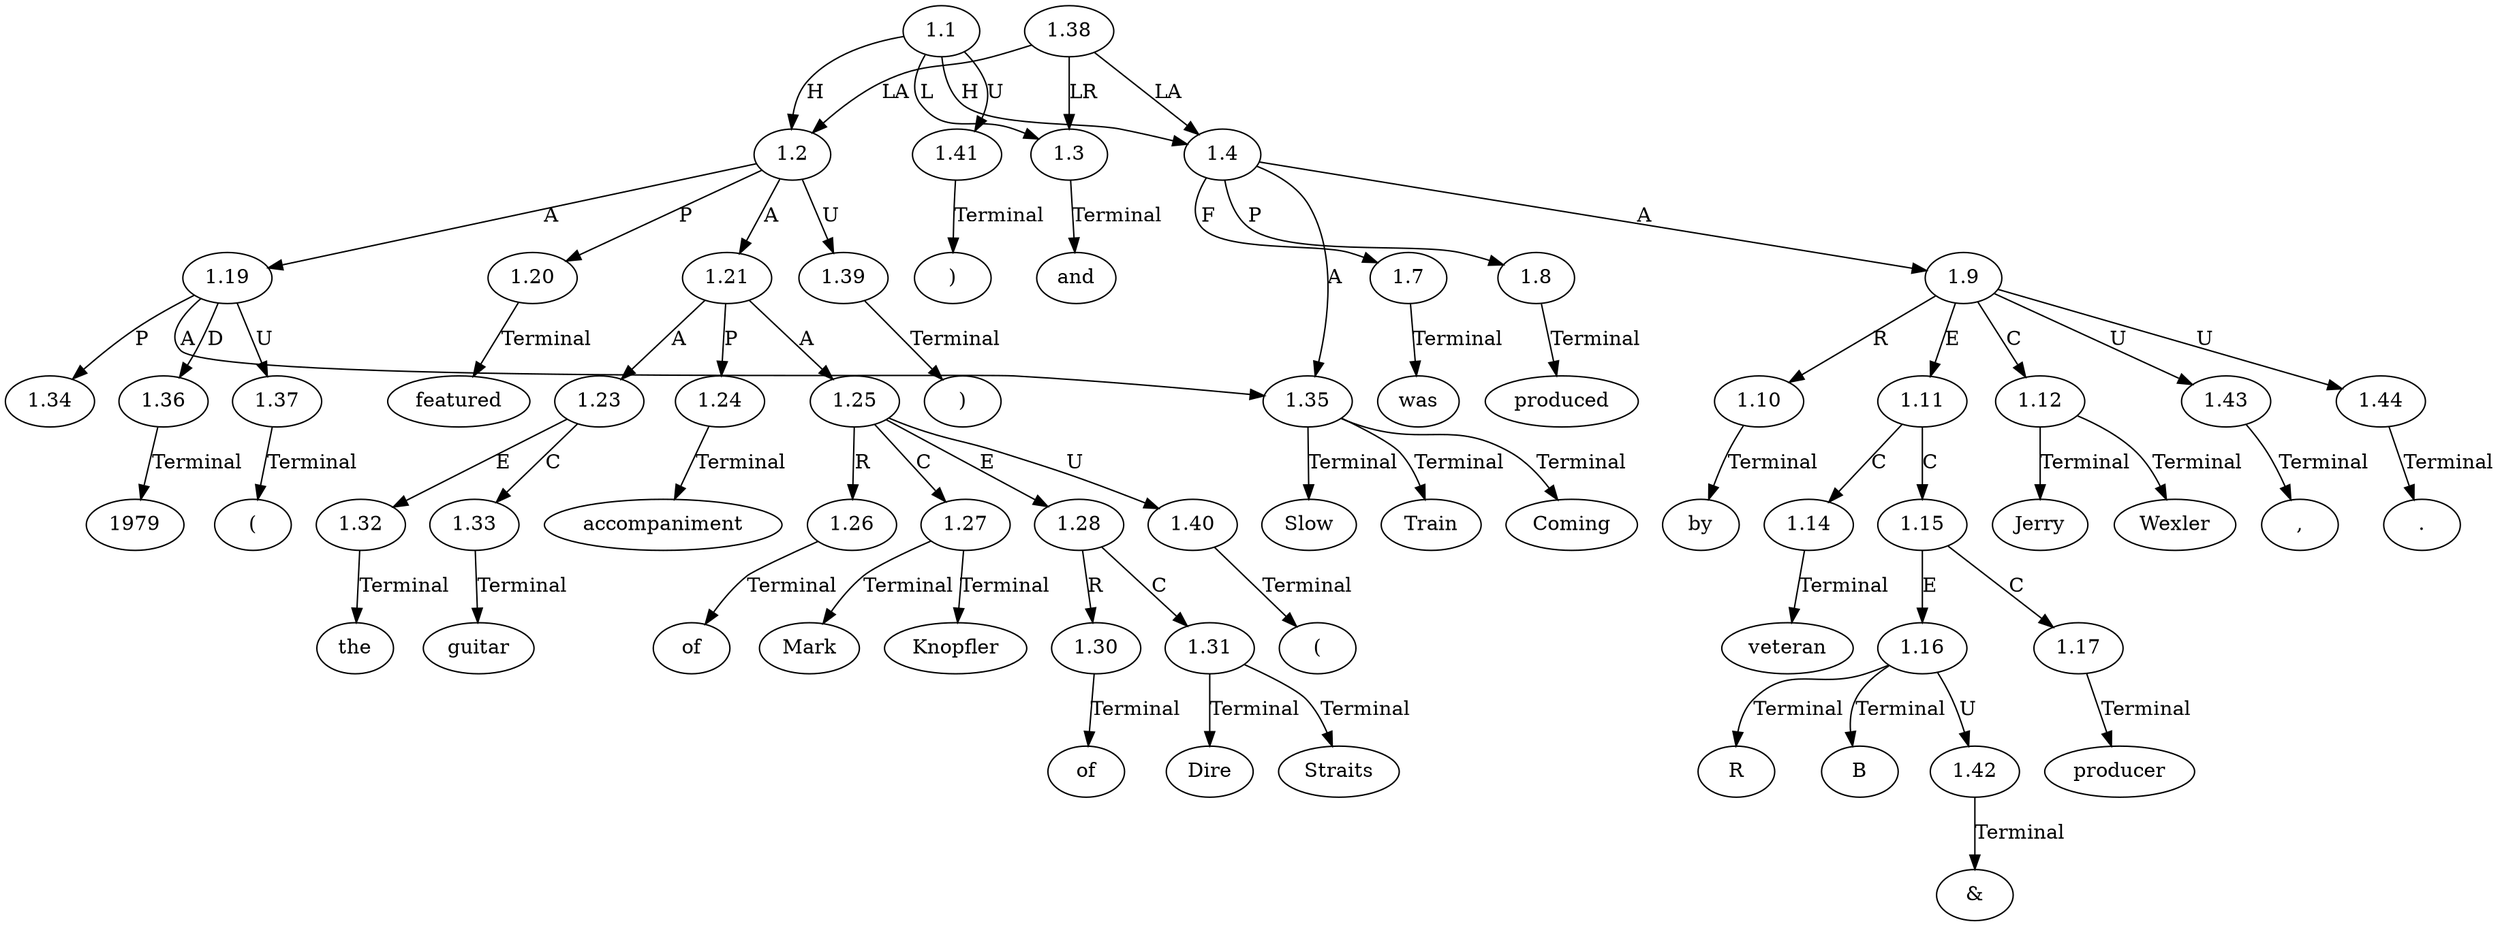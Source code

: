 // Graph
digraph {
	0.1 [label=Slow ordering=out]
	0.10 [label=accompaniment ordering=out]
	0.11 [label=of ordering=out]
	0.12 [label=Mark ordering=out]
	0.13 [label=Knopfler ordering=out]
	0.14 [label="(" ordering=out]
	0.15 [label=of ordering=out]
	0.16 [label=Dire ordering=out]
	0.17 [label=Straits ordering=out]
	0.18 [label=")" ordering=out]
	0.19 [label=and ordering=out]
	0.2 [label=Train ordering=out]
	0.20 [label=was ordering=out]
	0.21 [label=produced ordering=out]
	0.22 [label=by ordering=out]
	0.23 [label=veteran ordering=out]
	0.24 [label=R ordering=out]
	0.25 [label="&" ordering=out]
	0.26 [label=B ordering=out]
	0.27 [label=producer ordering=out]
	0.28 [label="," ordering=out]
	0.29 [label=Jerry ordering=out]
	0.3 [label=Coming ordering=out]
	0.30 [label=Wexler ordering=out]
	0.31 [label="." ordering=out]
	0.4 [label="(" ordering=out]
	0.5 [label=1979 ordering=out]
	0.6 [label=")" ordering=out]
	0.7 [label=featured ordering=out]
	0.8 [label=the ordering=out]
	0.9 [label=guitar ordering=out]
	1.1 [label=1.1 ordering=out]
	1.2 [label=1.2 ordering=out]
	1.3 [label=1.3 ordering=out]
	1.4 [label=1.4 ordering=out]
	1.7 [label=1.7 ordering=out]
	1.8 [label=1.8 ordering=out]
	1.9 [label=1.9 ordering=out]
	1.10 [label=1.10 ordering=out]
	1.11 [label=1.11 ordering=out]
	1.12 [label=1.12 ordering=out]
	1.14 [label=1.14 ordering=out]
	1.15 [label=1.15 ordering=out]
	1.16 [label=1.16 ordering=out]
	1.17 [label=1.17 ordering=out]
	1.19 [label=1.19 ordering=out]
	1.20 [label=1.20 ordering=out]
	1.21 [label=1.21 ordering=out]
	1.23 [label=1.23 ordering=out]
	1.24 [label=1.24 ordering=out]
	1.25 [label=1.25 ordering=out]
	1.26 [label=1.26 ordering=out]
	1.27 [label=1.27 ordering=out]
	1.28 [label=1.28 ordering=out]
	1.30 [label=1.30 ordering=out]
	1.31 [label=1.31 ordering=out]
	1.32 [label=1.32 ordering=out]
	1.33 [label=1.33 ordering=out]
	1.34 [label=1.34 ordering=out]
	1.35 [label=1.35 ordering=out]
	1.36 [label=1.36 ordering=out]
	1.37 [label=1.37 ordering=out]
	1.38 [label=1.38 ordering=out]
	1.39 [label=1.39 ordering=out]
	1.40 [label=1.40 ordering=out]
	1.41 [label=1.41 ordering=out]
	1.42 [label=1.42 ordering=out]
	1.43 [label=1.43 ordering=out]
	1.44 [label=1.44 ordering=out]
	1.1 -> 1.2 [label=H ordering=out]
	1.1 -> 1.3 [label=L ordering=out]
	1.1 -> 1.4 [label=H ordering=out]
	1.1 -> 1.41 [label=U ordering=out]
	1.2 -> 1.19 [label=A ordering=out]
	1.2 -> 1.20 [label=P ordering=out]
	1.2 -> 1.21 [label=A ordering=out]
	1.2 -> 1.39 [label=U ordering=out]
	1.3 -> 0.19 [label=Terminal ordering=out]
	1.4 -> 1.7 [label=F ordering=out]
	1.4 -> 1.8 [label=P ordering=out]
	1.4 -> 1.9 [label=A ordering=out]
	1.4 -> 1.35 [label=A ordering=out]
	1.7 -> 0.20 [label=Terminal ordering=out]
	1.8 -> 0.21 [label=Terminal ordering=out]
	1.9 -> 1.10 [label=R ordering=out]
	1.9 -> 1.11 [label=E ordering=out]
	1.9 -> 1.12 [label=C ordering=out]
	1.9 -> 1.43 [label=U ordering=out]
	1.9 -> 1.44 [label=U ordering=out]
	1.10 -> 0.22 [label=Terminal ordering=out]
	1.11 -> 1.14 [label=C ordering=out]
	1.11 -> 1.15 [label=C ordering=out]
	1.12 -> 0.29 [label=Terminal ordering=out]
	1.12 -> 0.30 [label=Terminal ordering=out]
	1.14 -> 0.23 [label=Terminal ordering=out]
	1.15 -> 1.16 [label=E ordering=out]
	1.15 -> 1.17 [label=C ordering=out]
	1.16 -> 0.24 [label=Terminal ordering=out]
	1.16 -> 0.26 [label=Terminal ordering=out]
	1.16 -> 1.42 [label=U ordering=out]
	1.17 -> 0.27 [label=Terminal ordering=out]
	1.19 -> 1.34 [label=P ordering=out]
	1.19 -> 1.35 [label=A ordering=out]
	1.19 -> 1.36 [label=D ordering=out]
	1.19 -> 1.37 [label=U ordering=out]
	1.20 -> 0.7 [label=Terminal ordering=out]
	1.21 -> 1.23 [label=A ordering=out]
	1.21 -> 1.24 [label=P ordering=out]
	1.21 -> 1.25 [label=A ordering=out]
	1.23 -> 1.32 [label=E ordering=out]
	1.23 -> 1.33 [label=C ordering=out]
	1.24 -> 0.10 [label=Terminal ordering=out]
	1.25 -> 1.26 [label=R ordering=out]
	1.25 -> 1.27 [label=C ordering=out]
	1.25 -> 1.28 [label=E ordering=out]
	1.25 -> 1.40 [label=U ordering=out]
	1.26 -> 0.11 [label=Terminal ordering=out]
	1.27 -> 0.12 [label=Terminal ordering=out]
	1.27 -> 0.13 [label=Terminal ordering=out]
	1.28 -> 1.30 [label=R ordering=out]
	1.28 -> 1.31 [label=C ordering=out]
	1.30 -> 0.15 [label=Terminal ordering=out]
	1.31 -> 0.16 [label=Terminal ordering=out]
	1.31 -> 0.17 [label=Terminal ordering=out]
	1.32 -> 0.8 [label=Terminal ordering=out]
	1.33 -> 0.9 [label=Terminal ordering=out]
	1.35 -> 0.1 [label=Terminal ordering=out]
	1.35 -> 0.2 [label=Terminal ordering=out]
	1.35 -> 0.3 [label=Terminal ordering=out]
	1.36 -> 0.5 [label=Terminal ordering=out]
	1.37 -> 0.4 [label=Terminal ordering=out]
	1.38 -> 1.2 [label=LA ordering=out]
	1.38 -> 1.3 [label=LR ordering=out]
	1.38 -> 1.4 [label=LA ordering=out]
	1.39 -> 0.6 [label=Terminal ordering=out]
	1.40 -> 0.14 [label=Terminal ordering=out]
	1.41 -> 0.18 [label=Terminal ordering=out]
	1.42 -> 0.25 [label=Terminal ordering=out]
	1.43 -> 0.28 [label=Terminal ordering=out]
	1.44 -> 0.31 [label=Terminal ordering=out]
}

